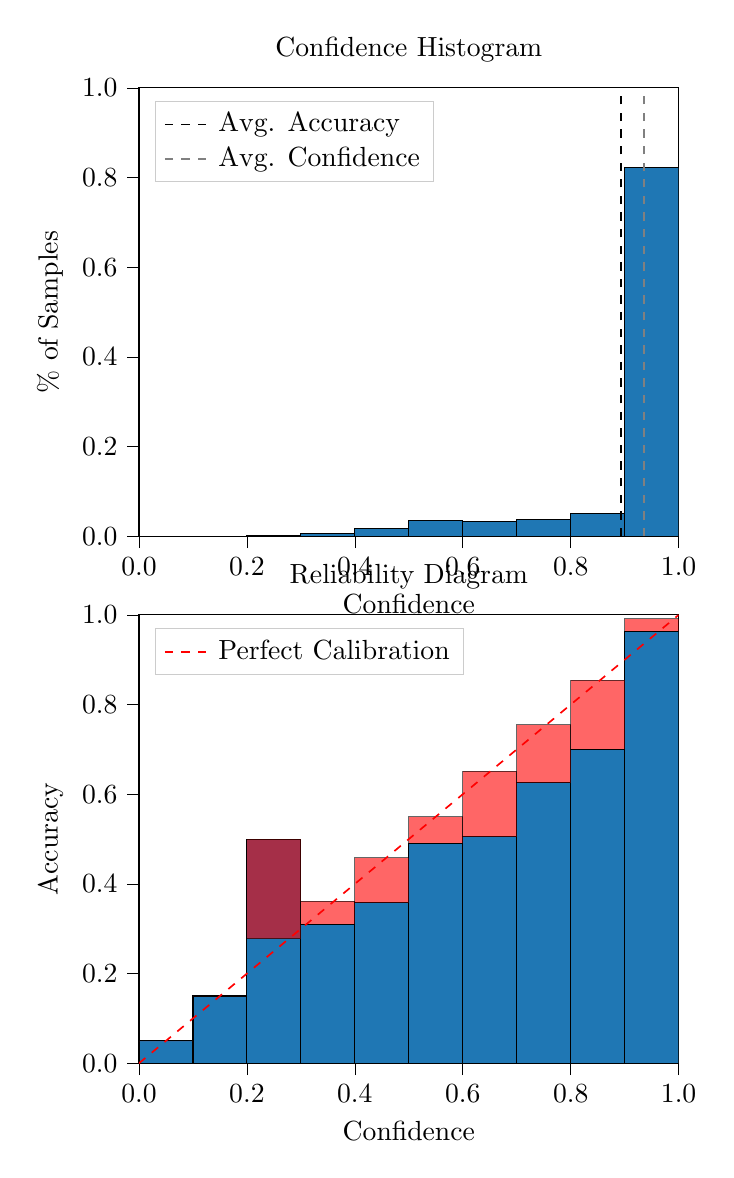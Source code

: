 % This file was created by tikzplotlib v0.9.8.
\begin{tikzpicture}

\definecolor{color0}{rgb}{0.122,0.467,0.706}

\begin{groupplot}[group style={group size=1 by 2}]
\nextgroupplot[
legend cell align={left},
legend style={
  fill opacity=0.8,
  draw opacity=1,
  text opacity=1,
  at={(0.03,0.97)},
  anchor=north west,
  draw=white!80!black
},
tick align=outside,
tick pos=left,
title={Confidence Histogram},
x grid style={white!69.02!black},
xlabel={Confidence},
xmin=0, xmax=1,
xtick style={color=black},
xtick={0,0.2,0.4,0.6,0.8,1},
xticklabels={0.0,0.2,0.4,0.6,0.8,1.0},
y grid style={white!69.02!black},
ylabel={\% of Samples},
ymin=0, ymax=1,
ytick style={color=black},
ytick={0,0.2,0.4,0.6,0.8,1},
yticklabels={0.0,0.2,0.4,0.6,0.8,1.0}
]
\draw[draw=black,fill=color0] (axis cs:-6.939e-18,0) rectangle (axis cs:0.1,0);
\draw[draw=black,fill=color0] (axis cs:0.1,0) rectangle (axis cs:0.2,0);
\draw[draw=black,fill=color0] (axis cs:0.2,0) rectangle (axis cs:0.3,0.002);
\draw[draw=black,fill=color0] (axis cs:0.3,0) rectangle (axis cs:0.4,0.006);
\draw[draw=black,fill=color0] (axis cs:0.4,0) rectangle (axis cs:0.5,0.017);
\draw[draw=black,fill=color0] (axis cs:0.5,0) rectangle (axis cs:0.6,0.035);
\draw[draw=black,fill=color0] (axis cs:0.6,0) rectangle (axis cs:0.7,0.032);
\draw[draw=black,fill=color0] (axis cs:0.7,0) rectangle (axis cs:0.8,0.037);
\draw[draw=black,fill=color0] (axis cs:0.8,0) rectangle (axis cs:0.9,0.051);
\draw[draw=black,fill=color0] (axis cs:0.9,0) rectangle (axis cs:1,0.822);
\addplot [semithick, black, dashed]
table {%
0.893 0
0.893 1
};
\addlegendentry{Avg. Accuracy}
\addplot [semithick, white!50.196!black, dashed]
table {%
0.936 0
0.936 1
};
\addlegendentry{Avg. Confidence}

\nextgroupplot[
legend cell align={left},
legend style={
  fill opacity=0.8,
  draw opacity=1,
  text opacity=1,
  at={(0.03,0.97)},
  anchor=north west,
  draw=white!80!black
},
tick align=outside,
tick pos=left,
title={Reliability Diagram},
x grid style={white!69.02!black},
xlabel={Confidence},
xmin=0, xmax=1,
xtick style={color=black},
xtick={0,0.2,0.4,0.6,0.8,1},
xticklabels={0.0,0.2,0.4,0.6,0.8,1.0},
y grid style={white!69.02!black},
ylabel={Accuracy},
ymin=0, ymax=1,
ytick style={color=black},
ytick={0,0.2,0.4,0.6,0.8,1},
yticklabels={0.0,0.2,0.4,0.6,0.8,1.0}
]
\draw[draw=black,fill=color0] (axis cs:-6.939e-18,0) rectangle (axis cs:0.1,0.05);
\draw[draw=black,fill=color0] (axis cs:0.1,0) rectangle (axis cs:0.2,0.15);
\draw[draw=black,fill=color0] (axis cs:0.2,0) rectangle (axis cs:0.3,0.5);
\draw[draw=black,fill=color0] (axis cs:0.3,0) rectangle (axis cs:0.4,0.31);
\draw[draw=black,fill=color0] (axis cs:0.4,0) rectangle (axis cs:0.5,0.358);
\draw[draw=black,fill=color0] (axis cs:0.5,0) rectangle (axis cs:0.6,0.491);
\draw[draw=black,fill=color0] (axis cs:0.6,0) rectangle (axis cs:0.7,0.505);
\draw[draw=black,fill=color0] (axis cs:0.7,0) rectangle (axis cs:0.8,0.626);
\draw[draw=black,fill=color0] (axis cs:0.8,0) rectangle (axis cs:0.9,0.7);
\draw[draw=black,fill=color0] (axis cs:0.9,0) rectangle (axis cs:1,0.964);
\draw[draw=black,fill=red,opacity=0.6] (axis cs:-6.939e-18,0.05) rectangle (axis cs:0.1,0.05);
\draw[draw=black,fill=red,opacity=0.6] (axis cs:0.1,0.15) rectangle (axis cs:0.2,0.15);
\draw[draw=black,fill=red,opacity=0.6] (axis cs:0.2,0.5) rectangle (axis cs:0.3,0.278);
\draw[draw=black,fill=red,opacity=0.6] (axis cs:0.3,0.31) rectangle (axis cs:0.4,0.361);
\draw[draw=black,fill=red,opacity=0.6] (axis cs:0.4,0.358) rectangle (axis cs:0.5,0.458);
\draw[draw=black,fill=red,opacity=0.6] (axis cs:0.5,0.491) rectangle (axis cs:0.6,0.55);
\draw[draw=black,fill=red,opacity=0.6] (axis cs:0.6,0.505) rectangle (axis cs:0.7,0.651);
\draw[draw=black,fill=red,opacity=0.6] (axis cs:0.7,0.626) rectangle (axis cs:0.8,0.755);
\draw[draw=black,fill=red,opacity=0.6] (axis cs:0.8,0.7) rectangle (axis cs:0.9,0.854);
\draw[draw=black,fill=red,opacity=0.6] (axis cs:0.9,0.964) rectangle (axis cs:1,0.992);
\addplot [semithick, red, dashed]
table {%
0 0
1 1
};
\addlegendentry{Perfect Calibration}
\end{groupplot}

\end{tikzpicture}
